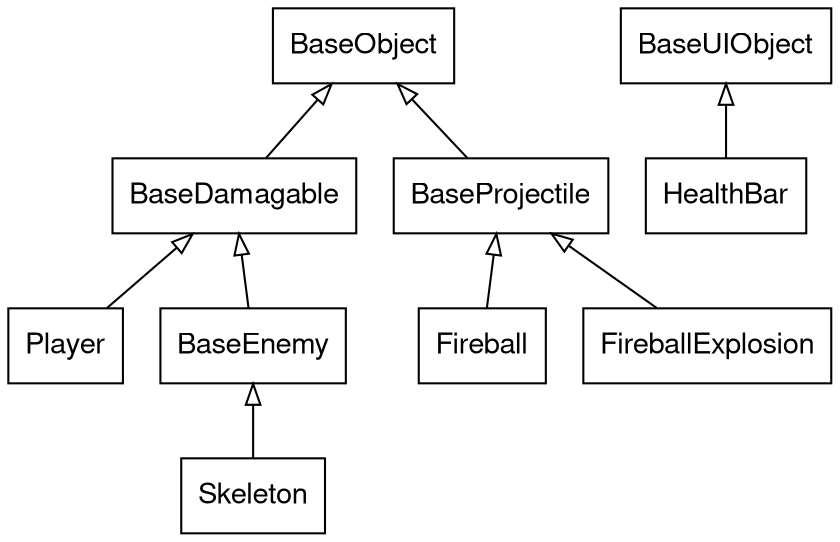 digraph inheritance {
    node [shape=box fontname="Helvetica,Arial,sans-serif"]
    edge [dir=back arrowtail=empty]

    BaseObject->{BaseDamagable, BaseProjectile}
    BaseDamagable->{Player, BaseEnemy}
    BaseProjectile->{Fireball, FireballExplosion}
    BaseEnemy->Skeleton

    BaseUIObject->HealthBar
}

// use `dot -Tpng -O inheritance.gv` to generate a .png